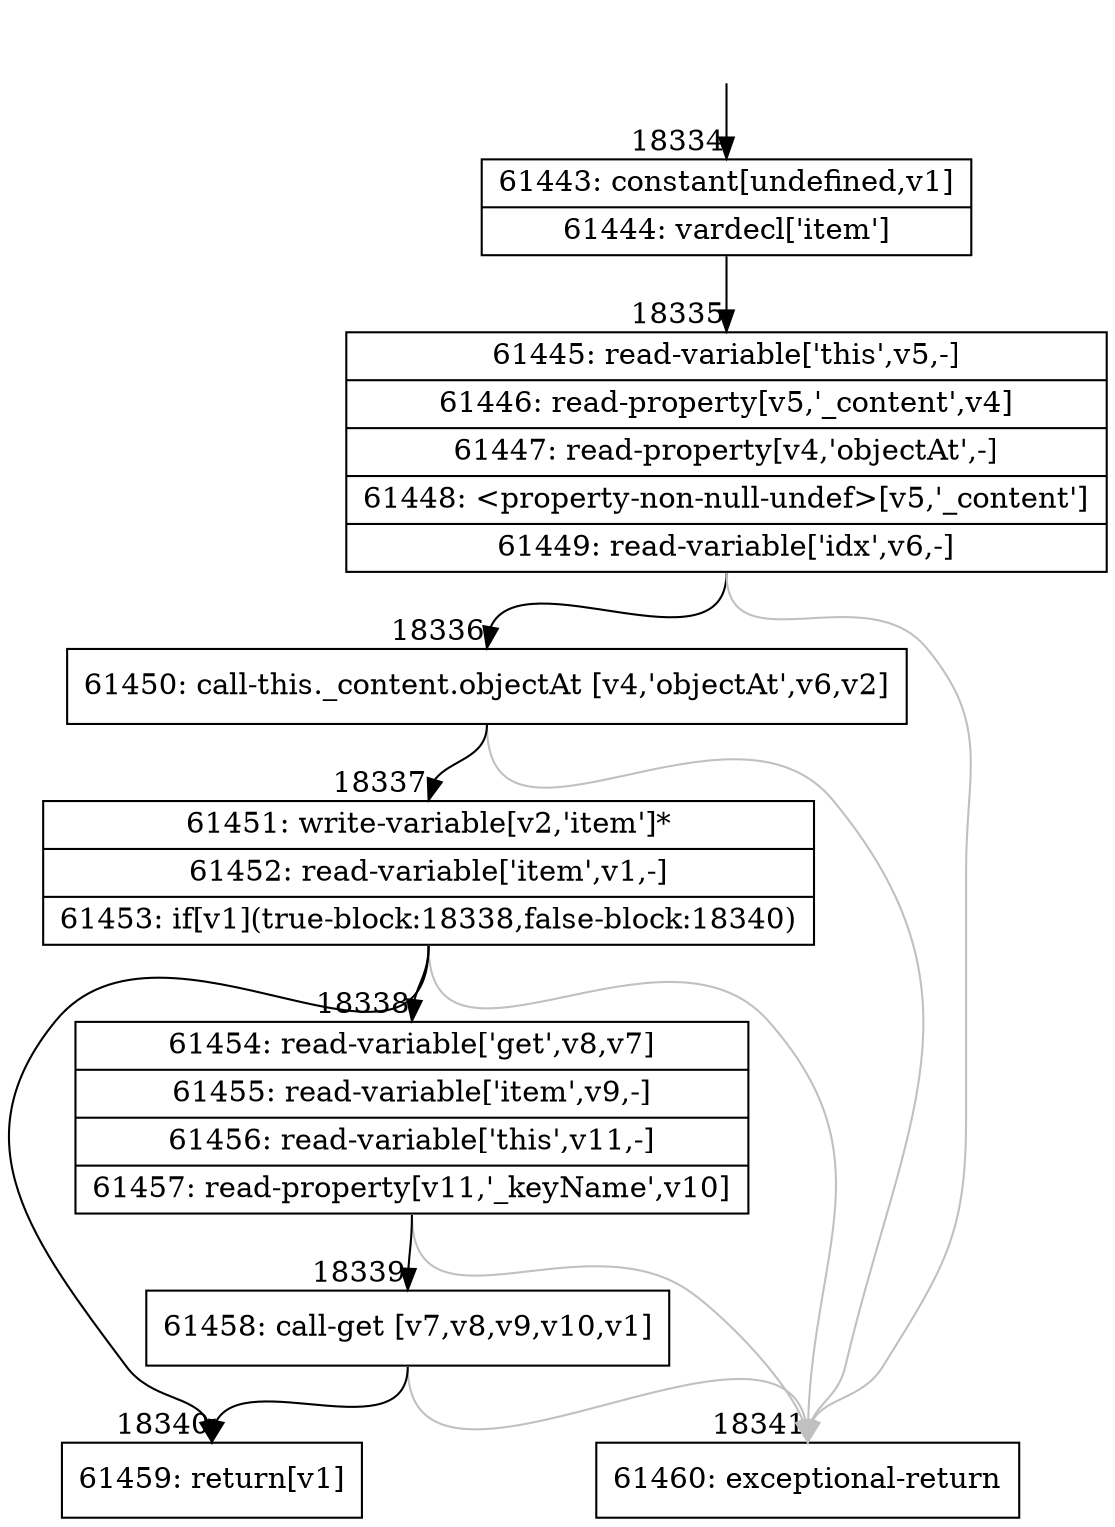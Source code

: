 digraph {
rankdir="TD"
BB_entry1579[shape=none,label=""];
BB_entry1579 -> BB18334 [tailport=s, headport=n, headlabel="    18334"]
BB18334 [shape=record label="{61443: constant[undefined,v1]|61444: vardecl['item']}" ] 
BB18334 -> BB18335 [tailport=s, headport=n, headlabel="      18335"]
BB18335 [shape=record label="{61445: read-variable['this',v5,-]|61446: read-property[v5,'_content',v4]|61447: read-property[v4,'objectAt',-]|61448: \<property-non-null-undef\>[v5,'_content']|61449: read-variable['idx',v6,-]}" ] 
BB18335 -> BB18336 [tailport=s, headport=n, headlabel="      18336"]
BB18335 -> BB18341 [tailport=s, headport=n, color=gray, headlabel="      18341"]
BB18336 [shape=record label="{61450: call-this._content.objectAt [v4,'objectAt',v6,v2]}" ] 
BB18336 -> BB18337 [tailport=s, headport=n, headlabel="      18337"]
BB18336 -> BB18341 [tailport=s, headport=n, color=gray]
BB18337 [shape=record label="{61451: write-variable[v2,'item']*|61452: read-variable['item',v1,-]|61453: if[v1](true-block:18338,false-block:18340)}" ] 
BB18337 -> BB18340 [tailport=s, headport=n, headlabel="      18340"]
BB18337 -> BB18338 [tailport=s, headport=n, headlabel="      18338"]
BB18337 -> BB18341 [tailport=s, headport=n, color=gray]
BB18338 [shape=record label="{61454: read-variable['get',v8,v7]|61455: read-variable['item',v9,-]|61456: read-variable['this',v11,-]|61457: read-property[v11,'_keyName',v10]}" ] 
BB18338 -> BB18339 [tailport=s, headport=n, headlabel="      18339"]
BB18338 -> BB18341 [tailport=s, headport=n, color=gray]
BB18339 [shape=record label="{61458: call-get [v7,v8,v9,v10,v1]}" ] 
BB18339 -> BB18340 [tailport=s, headport=n]
BB18339 -> BB18341 [tailport=s, headport=n, color=gray]
BB18340 [shape=record label="{61459: return[v1]}" ] 
BB18341 [shape=record label="{61460: exceptional-return}" ] 
//#$~ 34527
}
